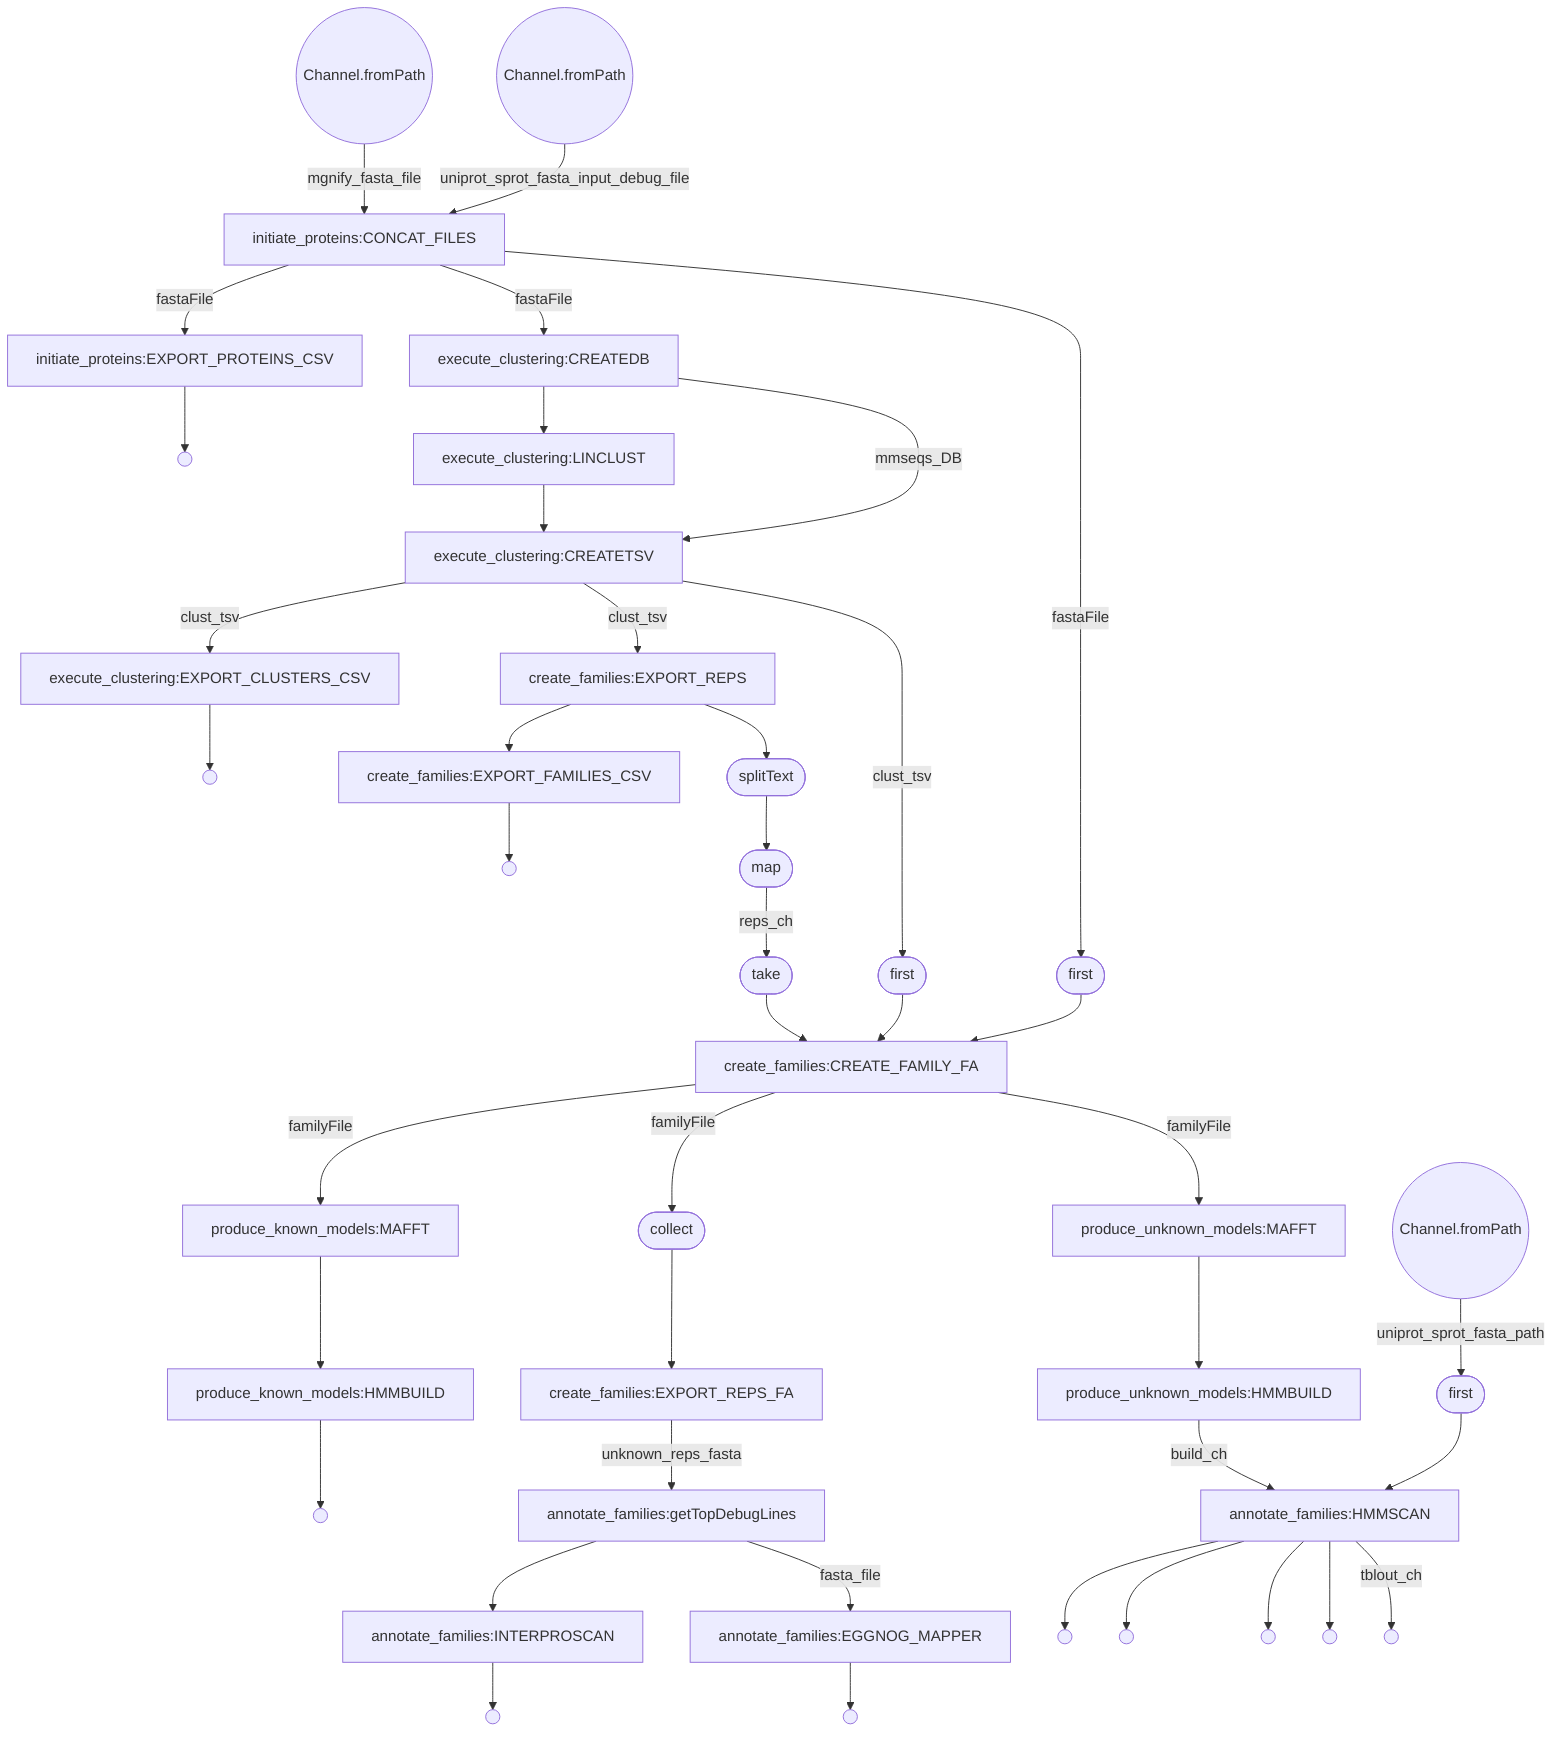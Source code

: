 flowchart TD
    p0((Channel.fromPath))
    p1((Channel.fromPath))
    p2[initiate_proteins:CONCAT_FILES]
    p3[initiate_proteins:EXPORT_PROTEINS_CSV]
    p4(( ))
    p5[execute_clustering:CREATEDB]
    p6[execute_clustering:LINCLUST]
    p7[execute_clustering:CREATETSV]
    p8[execute_clustering:EXPORT_CLUSTERS_CSV]
    p9(( ))
    p10[create_families:EXPORT_REPS]
    p11[create_families:EXPORT_FAMILIES_CSV]
    p12(( ))
    p13([splitText])
    p14([map])
    p15([first])
    p16([first])
    p17([take])
    p18[create_families:CREATE_FAMILY_FA]
    p19([collect])
    p20[create_families:EXPORT_REPS_FA]
    p21[produce_unknown_models:MAFFT]
    p22[produce_unknown_models:HMMBUILD]
    p23[produce_known_models:MAFFT]
    p24[produce_known_models:HMMBUILD]
    p25(( ))
    p26((Channel.fromPath))
    p27[annotate_families:getTopDebugLines]
    p28[annotate_families:INTERPROSCAN]
    p29(( ))
    p30[annotate_families:EGGNOG_MAPPER]
    p31(( ))
    p32([first])
    p33[annotate_families:HMMSCAN]
    p34(( ))
    p35(( ))
    p36(( ))
    p37(( ))
    p38(( ))
    p0 -->|mgnify_fasta_file| p2
    p1 -->|uniprot_sprot_fasta_input_debug_file| p2
    p2 -->|fastaFile| p3
    p3 --> p4
    p2 -->|fastaFile| p5
    p5 --> p6
    p6 --> p7
    p5 -->|mmseqs_DB| p7
    p7 -->|clust_tsv| p8
    p8 --> p9
    p7 -->|clust_tsv| p10
    p10 --> p11
    p11 --> p12
    p10 --> p13
    p13 --> p14
    p14 -->|reps_ch| p17
    p7 -->|clust_tsv| p15
    p15 --> p18
    p2 -->|fastaFile| p16
    p16 --> p18
    p17 --> p18
    p18 -->|familyFile| p23
    p18 -->|familyFile| p19
    p19 --> p20
    p20 -->|unknown_reps_fasta| p27
    p18 -->|familyFile| p21
    p21 --> p22
    p22 -->|build_ch| p33
    p23 --> p24
    p24 --> p25
    p26 -->|uniprot_sprot_fasta_path| p32
    p27 --> p28
    p28 --> p29
    p27 -->|fasta_file| p30
    p30 --> p31
    p32 --> p33
    p33 --> p38
    p33 --> p37
    p33 --> p36
    p33 --> p35
    p33 -->|tblout_ch| p34